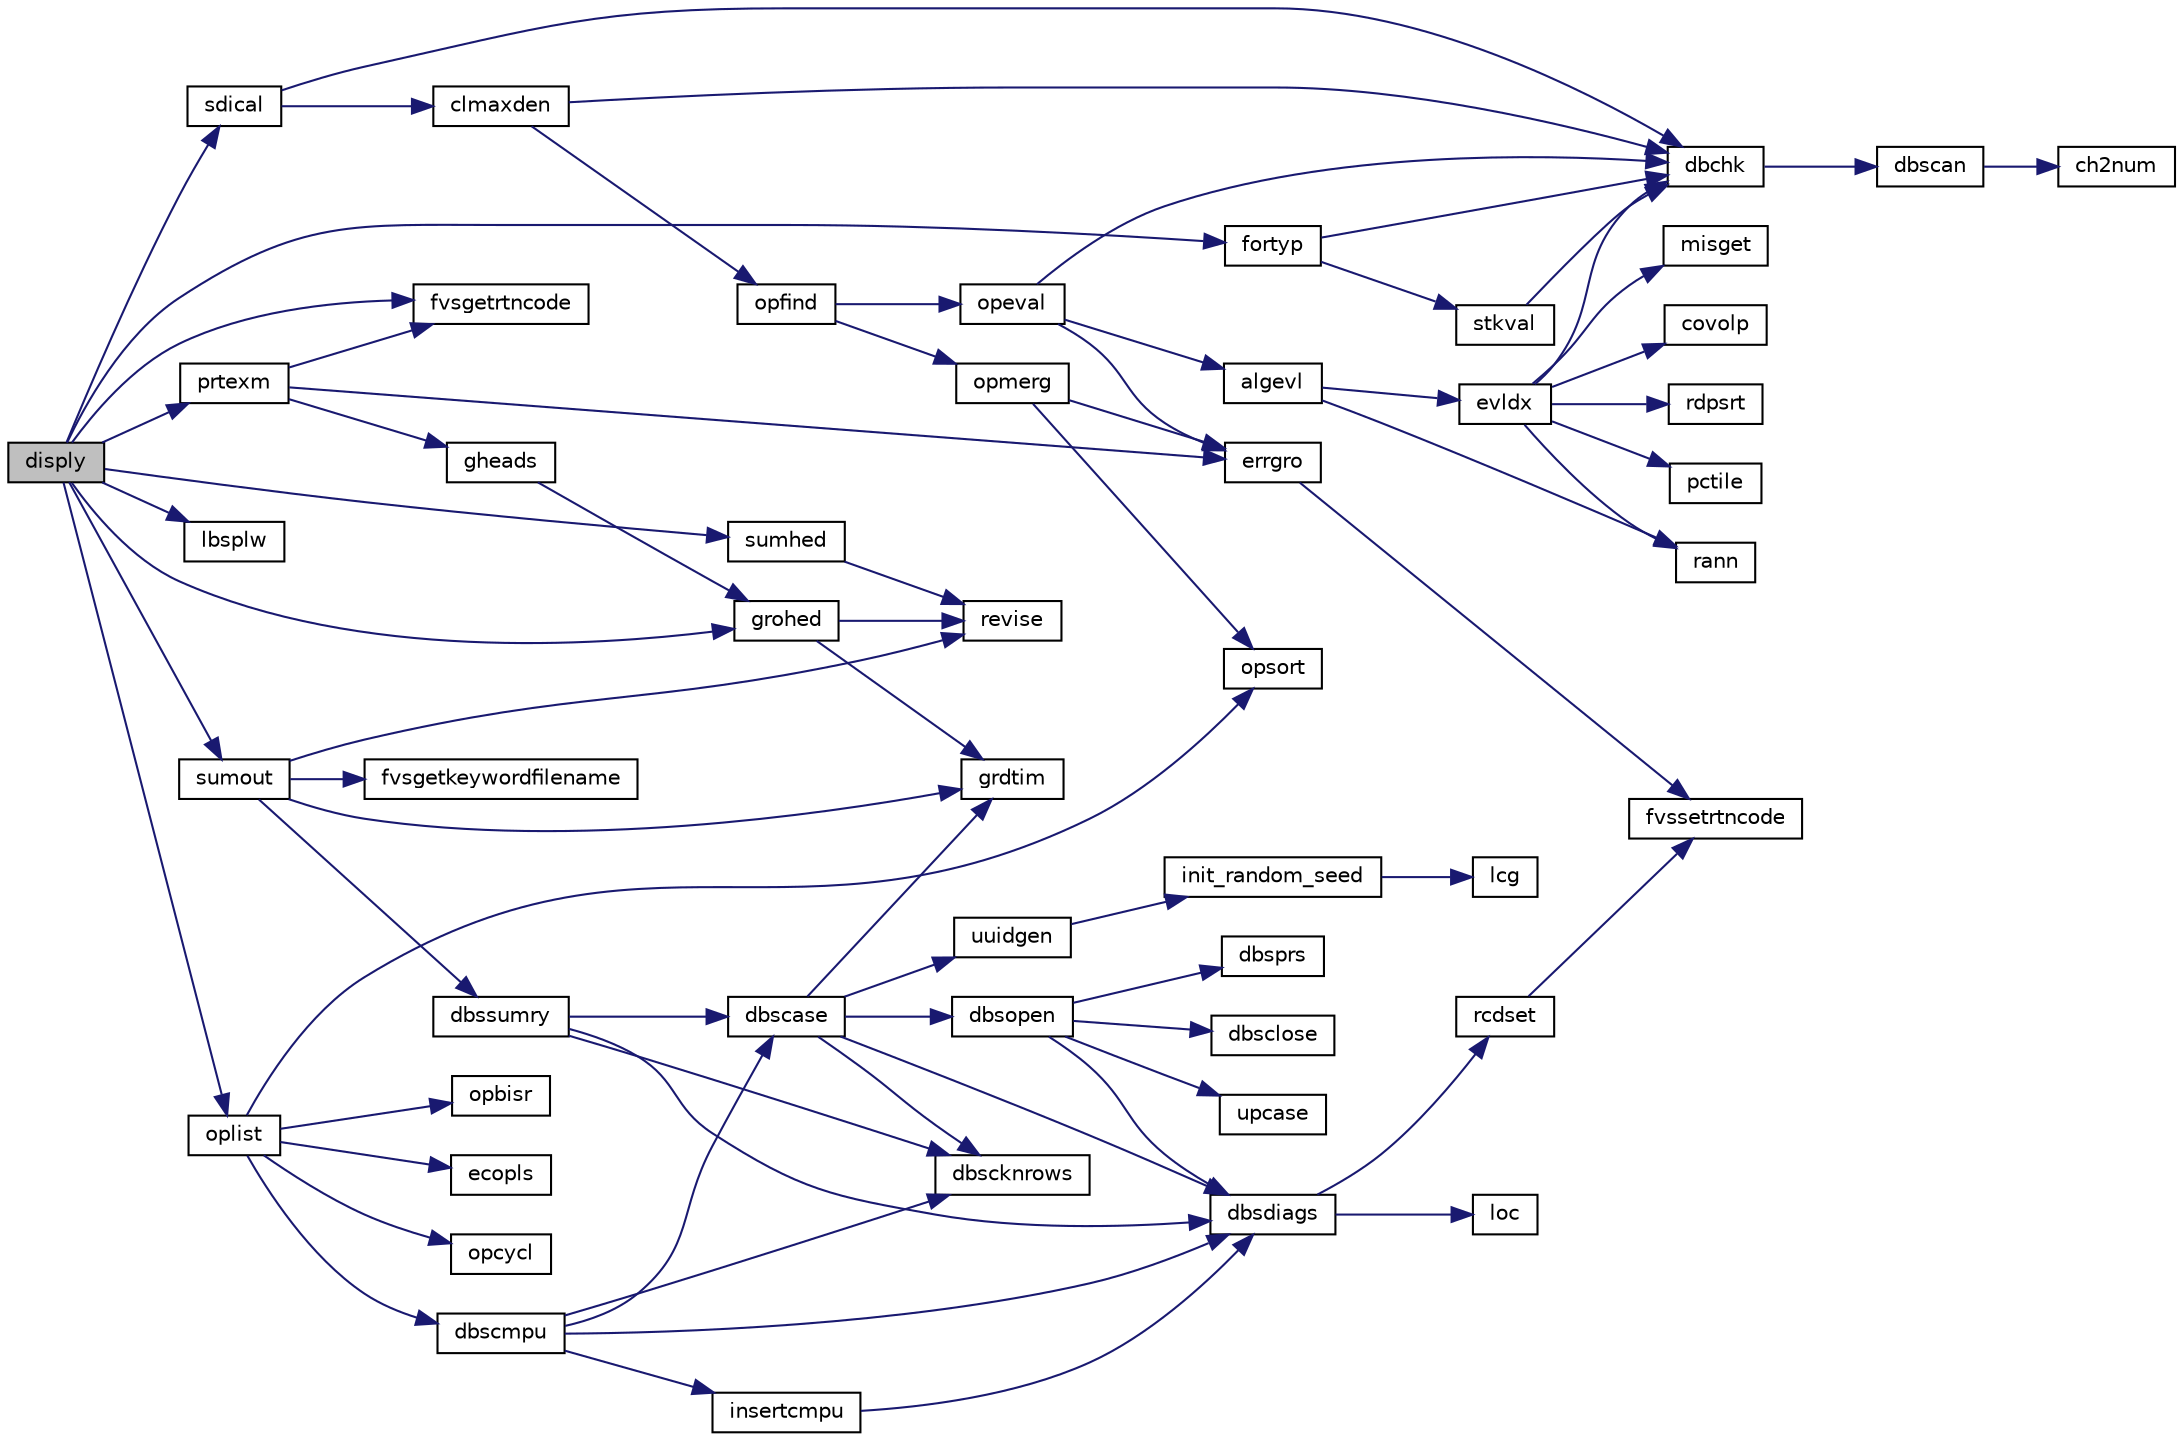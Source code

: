 digraph "disply"
{
  edge [fontname="Helvetica",fontsize="10",labelfontname="Helvetica",labelfontsize="10"];
  node [fontname="Helvetica",fontsize="10",shape=record];
  rankdir="LR";
  Node1 [label="disply",height=0.2,width=0.4,color="black", fillcolor="grey75", style="filled", fontcolor="black"];
  Node1 -> Node2 [color="midnightblue",fontsize="10",style="solid",fontname="Helvetica"];
  Node2 [label="fortyp",height=0.2,width=0.4,color="black", fillcolor="white", style="filled",URL="$fortyp_8f.html#ab61cd2edd821b692065258a1813c4779"];
  Node2 -> Node3 [color="midnightblue",fontsize="10",style="solid",fontname="Helvetica"];
  Node3 [label="dbchk",height=0.2,width=0.4,color="black", fillcolor="white", style="filled",URL="$dbchk_8f.html#a50e82b8d87ebaeb63d8e1abab05bc20b"];
  Node3 -> Node4 [color="midnightblue",fontsize="10",style="solid",fontname="Helvetica"];
  Node4 [label="dbscan",height=0.2,width=0.4,color="black", fillcolor="white", style="filled",URL="$dbscan_8f.html#a18f1eb65a1dbf6141e44b1ac4a10757e"];
  Node4 -> Node5 [color="midnightblue",fontsize="10",style="solid",fontname="Helvetica"];
  Node5 [label="ch2num",height=0.2,width=0.4,color="black", fillcolor="white", style="filled",URL="$ch2num_8f.html#acc5a9987290b4e6c8cfe65bd2cd93540"];
  Node2 -> Node6 [color="midnightblue",fontsize="10",style="solid",fontname="Helvetica"];
  Node6 [label="stkval",height=0.2,width=0.4,color="black", fillcolor="white", style="filled",URL="$stkval_8f.html#a93f353fad51f162de3cdb1b61ee623d1"];
  Node6 -> Node3 [color="midnightblue",fontsize="10",style="solid",fontname="Helvetica"];
  Node1 -> Node7 [color="midnightblue",fontsize="10",style="solid",fontname="Helvetica"];
  Node7 [label="sdical",height=0.2,width=0.4,color="black", fillcolor="white", style="filled",URL="$sdical_8f.html#a235a2595a6e0fc8939700a1b24b845af"];
  Node7 -> Node3 [color="midnightblue",fontsize="10",style="solid",fontname="Helvetica"];
  Node7 -> Node8 [color="midnightblue",fontsize="10",style="solid",fontname="Helvetica"];
  Node8 [label="clmaxden",height=0.2,width=0.4,color="black", fillcolor="white", style="filled",URL="$clmaxden_8f.html#a4d2e1380caa10bcef2a3a61f1735e7e1"];
  Node8 -> Node3 [color="midnightblue",fontsize="10",style="solid",fontname="Helvetica"];
  Node8 -> Node9 [color="midnightblue",fontsize="10",style="solid",fontname="Helvetica"];
  Node9 [label="opfind",height=0.2,width=0.4,color="black", fillcolor="white", style="filled",URL="$opfind_8f.html#a324ef558c0f597354b656e718563559e"];
  Node9 -> Node10 [color="midnightblue",fontsize="10",style="solid",fontname="Helvetica"];
  Node10 [label="opmerg",height=0.2,width=0.4,color="black", fillcolor="white", style="filled",URL="$opmerg_8f.html#a5d8719ff40889d676ef5684c77e348bf"];
  Node10 -> Node11 [color="midnightblue",fontsize="10",style="solid",fontname="Helvetica"];
  Node11 [label="errgro",height=0.2,width=0.4,color="black", fillcolor="white", style="filled",URL="$errgro_8f.html#a638bc8982f252f2894cb512c31d9890a"];
  Node11 -> Node12 [color="midnightblue",fontsize="10",style="solid",fontname="Helvetica"];
  Node12 [label="fvssetrtncode",height=0.2,width=0.4,color="black", fillcolor="white", style="filled",URL="$cmdline_8f.html#a079170808ee3336a99645e9e57dfe5a9"];
  Node10 -> Node13 [color="midnightblue",fontsize="10",style="solid",fontname="Helvetica"];
  Node13 [label="opsort",height=0.2,width=0.4,color="black", fillcolor="white", style="filled",URL="$opsort_8f.html#a6681e6cd0f66844e47a1ea085ef16452"];
  Node9 -> Node14 [color="midnightblue",fontsize="10",style="solid",fontname="Helvetica"];
  Node14 [label="opeval",height=0.2,width=0.4,color="black", fillcolor="white", style="filled",URL="$opeval_8f.html#a7f578a6ee493fc264a7af83a1fbdb14f"];
  Node14 -> Node3 [color="midnightblue",fontsize="10",style="solid",fontname="Helvetica"];
  Node14 -> Node15 [color="midnightblue",fontsize="10",style="solid",fontname="Helvetica"];
  Node15 [label="algevl",height=0.2,width=0.4,color="black", fillcolor="white", style="filled",URL="$algevl_8f.html#af247fcf48bbb347b22ae4f542c7b8ff4"];
  Node15 -> Node16 [color="midnightblue",fontsize="10",style="solid",fontname="Helvetica"];
  Node16 [label="rann",height=0.2,width=0.4,color="black", fillcolor="white", style="filled",URL="$rann_8f.html#adcf580f559b80223c24308901aeda3c0"];
  Node15 -> Node17 [color="midnightblue",fontsize="10",style="solid",fontname="Helvetica"];
  Node17 [label="evldx",height=0.2,width=0.4,color="black", fillcolor="white", style="filled",URL="$evldx_8f.html#adb0d63ac59f362dfb6e7b6cf34509669"];
  Node17 -> Node16 [color="midnightblue",fontsize="10",style="solid",fontname="Helvetica"];
  Node17 -> Node3 [color="midnightblue",fontsize="10",style="solid",fontname="Helvetica"];
  Node17 -> Node18 [color="midnightblue",fontsize="10",style="solid",fontname="Helvetica"];
  Node18 [label="misget",height=0.2,width=0.4,color="black", fillcolor="white", style="filled",URL="$misget_8f.html#a1287765232a4e41af838bb4967b34007"];
  Node17 -> Node19 [color="midnightblue",fontsize="10",style="solid",fontname="Helvetica"];
  Node19 [label="covolp",height=0.2,width=0.4,color="black", fillcolor="white", style="filled",URL="$covolp_8f.html#a03e184cd2613360b70dd021f8da2f5d6"];
  Node17 -> Node20 [color="midnightblue",fontsize="10",style="solid",fontname="Helvetica"];
  Node20 [label="rdpsrt",height=0.2,width=0.4,color="black", fillcolor="white", style="filled",URL="$rdpsrt_8f.html#a0f0c79b72af19ed56f74ee89ecae6877"];
  Node17 -> Node21 [color="midnightblue",fontsize="10",style="solid",fontname="Helvetica"];
  Node21 [label="pctile",height=0.2,width=0.4,color="black", fillcolor="white", style="filled",URL="$pctile_8f.html#a12d7263064b7cef81de7e72852800b83"];
  Node14 -> Node11 [color="midnightblue",fontsize="10",style="solid",fontname="Helvetica"];
  Node1 -> Node22 [color="midnightblue",fontsize="10",style="solid",fontname="Helvetica"];
  Node22 [label="prtexm",height=0.2,width=0.4,color="black", fillcolor="white", style="filled",URL="$prtexm_8f.html#adec1753d0a73f3615347ddeb685177e3"];
  Node22 -> Node11 [color="midnightblue",fontsize="10",style="solid",fontname="Helvetica"];
  Node22 -> Node23 [color="midnightblue",fontsize="10",style="solid",fontname="Helvetica"];
  Node23 [label="fvsgetrtncode",height=0.2,width=0.4,color="black", fillcolor="white", style="filled",URL="$cmdline_8f.html#a0772cb6ab1daa15981fb8fcb46971c27"];
  Node22 -> Node24 [color="midnightblue",fontsize="10",style="solid",fontname="Helvetica"];
  Node24 [label="gheads",height=0.2,width=0.4,color="black", fillcolor="white", style="filled",URL="$gheads_8f.html#a7d6a0ee27c8eaf2bbb9b5e1883308c87"];
  Node24 -> Node25 [color="midnightblue",fontsize="10",style="solid",fontname="Helvetica"];
  Node25 [label="grohed",height=0.2,width=0.4,color="black", fillcolor="white", style="filled",URL="$grohed_8f.html#a208663aece1e7b7a8133af6dd40d5468"];
  Node25 -> Node26 [color="midnightblue",fontsize="10",style="solid",fontname="Helvetica"];
  Node26 [label="revise",height=0.2,width=0.4,color="black", fillcolor="white", style="filled",URL="$revise_8f.html#a760f6639eabbb44bc7694760f0598231"];
  Node25 -> Node27 [color="midnightblue",fontsize="10",style="solid",fontname="Helvetica"];
  Node27 [label="grdtim",height=0.2,width=0.4,color="black", fillcolor="white", style="filled",URL="$grdtim_8f.html#ad10217068165ab4b799e84db9a37e052"];
  Node1 -> Node23 [color="midnightblue",fontsize="10",style="solid",fontname="Helvetica"];
  Node1 -> Node25 [color="midnightblue",fontsize="10",style="solid",fontname="Helvetica"];
  Node1 -> Node28 [color="midnightblue",fontsize="10",style="solid",fontname="Helvetica"];
  Node28 [label="lbsplw",height=0.2,width=0.4,color="black", fillcolor="white", style="filled",URL="$lbsplw_8f.html#a30e1203fbce84889d2463835bd30bf6b"];
  Node1 -> Node29 [color="midnightblue",fontsize="10",style="solid",fontname="Helvetica"];
  Node29 [label="sumout",height=0.2,width=0.4,color="black", fillcolor="white", style="filled",URL="$sumout_8f.html#a51936d897661695f99100cb89b3d093f"];
  Node29 -> Node26 [color="midnightblue",fontsize="10",style="solid",fontname="Helvetica"];
  Node29 -> Node27 [color="midnightblue",fontsize="10",style="solid",fontname="Helvetica"];
  Node29 -> Node30 [color="midnightblue",fontsize="10",style="solid",fontname="Helvetica"];
  Node30 [label="fvsgetkeywordfilename",height=0.2,width=0.4,color="black", fillcolor="white", style="filled",URL="$cmdline_8f.html#a0e76754ef3361889b089410a750a9e0b"];
  Node29 -> Node31 [color="midnightblue",fontsize="10",style="solid",fontname="Helvetica"];
  Node31 [label="dbssumry",height=0.2,width=0.4,color="black", fillcolor="white", style="filled",URL="$dbssumry_8f.html#a957285146cc5be739c81e8d726520ba4"];
  Node31 -> Node32 [color="midnightblue",fontsize="10",style="solid",fontname="Helvetica"];
  Node32 [label="dbscase",height=0.2,width=0.4,color="black", fillcolor="white", style="filled",URL="$dbscase_8f.html#a245165c65b7faa315380a4704d9a2acb"];
  Node32 -> Node27 [color="midnightblue",fontsize="10",style="solid",fontname="Helvetica"];
  Node32 -> Node33 [color="midnightblue",fontsize="10",style="solid",fontname="Helvetica"];
  Node33 [label="dbsopen",height=0.2,width=0.4,color="black", fillcolor="white", style="filled",URL="$dbsopen_8f.html#a3e8dabe730ff2a86c085489e3e88b637"];
  Node33 -> Node34 [color="midnightblue",fontsize="10",style="solid",fontname="Helvetica"];
  Node34 [label="dbsclose",height=0.2,width=0.4,color="black", fillcolor="white", style="filled",URL="$dbsclose_8f.html#aed2197b8dac3e7cc05ea998c5322bca4"];
  Node33 -> Node35 [color="midnightblue",fontsize="10",style="solid",fontname="Helvetica"];
  Node35 [label="upcase",height=0.2,width=0.4,color="black", fillcolor="white", style="filled",URL="$upcase_8f.html#a412a50f91650f78ed984862cdcd7a60d"];
  Node33 -> Node36 [color="midnightblue",fontsize="10",style="solid",fontname="Helvetica"];
  Node36 [label="dbsprs",height=0.2,width=0.4,color="black", fillcolor="white", style="filled",URL="$dbsprs_8f.html#a115f4b725c9a25082da8a39e199486cf"];
  Node33 -> Node37 [color="midnightblue",fontsize="10",style="solid",fontname="Helvetica"];
  Node37 [label="dbsdiags",height=0.2,width=0.4,color="black", fillcolor="white", style="filled",URL="$dbsdiags_8f.html#a15a17a1fbf3da59a37155705f6dc1d98"];
  Node37 -> Node38 [color="midnightblue",fontsize="10",style="solid",fontname="Helvetica"];
  Node38 [label="loc",height=0.2,width=0.4,color="black", fillcolor="white", style="filled",URL="$bur__brn_8c.html#a3c8b7f0fcc184328ecbdff756e8bb21a"];
  Node37 -> Node39 [color="midnightblue",fontsize="10",style="solid",fontname="Helvetica"];
  Node39 [label="rcdset",height=0.2,width=0.4,color="black", fillcolor="white", style="filled",URL="$rcdset_8f.html#a1dba8a40ee085d920a3ebb27fcd34a59"];
  Node39 -> Node12 [color="midnightblue",fontsize="10",style="solid",fontname="Helvetica"];
  Node32 -> Node37 [color="midnightblue",fontsize="10",style="solid",fontname="Helvetica"];
  Node32 -> Node40 [color="midnightblue",fontsize="10",style="solid",fontname="Helvetica"];
  Node40 [label="dbscknrows",height=0.2,width=0.4,color="black", fillcolor="white", style="filled",URL="$dbscknrows_8f.html#ac66e1b51447683e5f478285853226665"];
  Node32 -> Node41 [color="midnightblue",fontsize="10",style="solid",fontname="Helvetica"];
  Node41 [label="uuidgen",height=0.2,width=0.4,color="black", fillcolor="white", style="filled",URL="$uuidgen_8f.html#a46f32e368f6aef2de2f1d5f13b542ef5"];
  Node41 -> Node42 [color="midnightblue",fontsize="10",style="solid",fontname="Helvetica"];
  Node42 [label="init_random_seed",height=0.2,width=0.4,color="black", fillcolor="white", style="filled",URL="$uuidgen_8f.html#a683a42362f933d86450f8e79e7d9452b"];
  Node42 -> Node43 [color="midnightblue",fontsize="10",style="solid",fontname="Helvetica"];
  Node43 [label="lcg",height=0.2,width=0.4,color="black", fillcolor="white", style="filled",URL="$uuidgen_8f.html#a9f48bad95c20db482c161f1b1195e7a6"];
  Node31 -> Node37 [color="midnightblue",fontsize="10",style="solid",fontname="Helvetica"];
  Node31 -> Node40 [color="midnightblue",fontsize="10",style="solid",fontname="Helvetica"];
  Node1 -> Node44 [color="midnightblue",fontsize="10",style="solid",fontname="Helvetica"];
  Node44 [label="oplist",height=0.2,width=0.4,color="black", fillcolor="white", style="filled",URL="$oplist_8f.html#af03167443672e110124f8cbdc1e2bdd9"];
  Node44 -> Node13 [color="midnightblue",fontsize="10",style="solid",fontname="Helvetica"];
  Node44 -> Node45 [color="midnightblue",fontsize="10",style="solid",fontname="Helvetica"];
  Node45 [label="opcycl",height=0.2,width=0.4,color="black", fillcolor="white", style="filled",URL="$opcycl_8f.html#a16a500b612882c83d9570f3dd7bd8eae"];
  Node44 -> Node46 [color="midnightblue",fontsize="10",style="solid",fontname="Helvetica"];
  Node46 [label="dbscmpu",height=0.2,width=0.4,color="black", fillcolor="white", style="filled",URL="$dbscmpu_8f.html#aba3b9870ae85fe25c147b7693051c97a"];
  Node46 -> Node32 [color="midnightblue",fontsize="10",style="solid",fontname="Helvetica"];
  Node46 -> Node37 [color="midnightblue",fontsize="10",style="solid",fontname="Helvetica"];
  Node46 -> Node40 [color="midnightblue",fontsize="10",style="solid",fontname="Helvetica"];
  Node46 -> Node47 [color="midnightblue",fontsize="10",style="solid",fontname="Helvetica"];
  Node47 [label="insertcmpu",height=0.2,width=0.4,color="black", fillcolor="white", style="filled",URL="$dbscmpu_8f.html#ab8256fa62ceed88b0abbae616f7c73c3"];
  Node47 -> Node37 [color="midnightblue",fontsize="10",style="solid",fontname="Helvetica"];
  Node44 -> Node48 [color="midnightblue",fontsize="10",style="solid",fontname="Helvetica"];
  Node48 [label="opbisr",height=0.2,width=0.4,color="black", fillcolor="white", style="filled",URL="$opbisr_8f.html#aec4bb2839a922372595bdb9ba88b74bb"];
  Node44 -> Node49 [color="midnightblue",fontsize="10",style="solid",fontname="Helvetica"];
  Node49 [label="ecopls",height=0.2,width=0.4,color="black", fillcolor="white", style="filled",URL="$ecopls_8f.html#a5449e95c4f031ef9104dbe5e10f1f49a"];
  Node1 -> Node50 [color="midnightblue",fontsize="10",style="solid",fontname="Helvetica"];
  Node50 [label="sumhed",height=0.2,width=0.4,color="black", fillcolor="white", style="filled",URL="$sumhed_8f.html#ac8c7d16c38a004c4717b1b7e04abf37a"];
  Node50 -> Node26 [color="midnightblue",fontsize="10",style="solid",fontname="Helvetica"];
}
